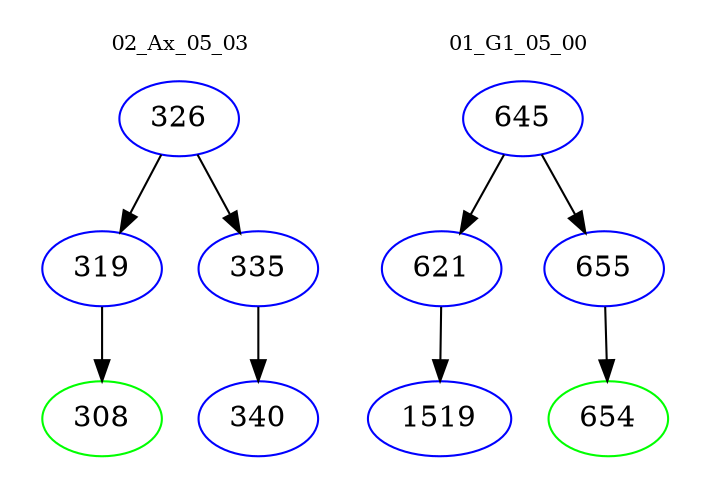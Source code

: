 digraph{
subgraph cluster_0 {
color = white
label = "02_Ax_05_03";
fontsize=10;
T0_326 [label="326", color="blue"]
T0_326 -> T0_319 [color="black"]
T0_319 [label="319", color="blue"]
T0_319 -> T0_308 [color="black"]
T0_308 [label="308", color="green"]
T0_326 -> T0_335 [color="black"]
T0_335 [label="335", color="blue"]
T0_335 -> T0_340 [color="black"]
T0_340 [label="340", color="blue"]
}
subgraph cluster_1 {
color = white
label = "01_G1_05_00";
fontsize=10;
T1_645 [label="645", color="blue"]
T1_645 -> T1_621 [color="black"]
T1_621 [label="621", color="blue"]
T1_621 -> T1_1519 [color="black"]
T1_1519 [label="1519", color="blue"]
T1_645 -> T1_655 [color="black"]
T1_655 [label="655", color="blue"]
T1_655 -> T1_654 [color="black"]
T1_654 [label="654", color="green"]
}
}

